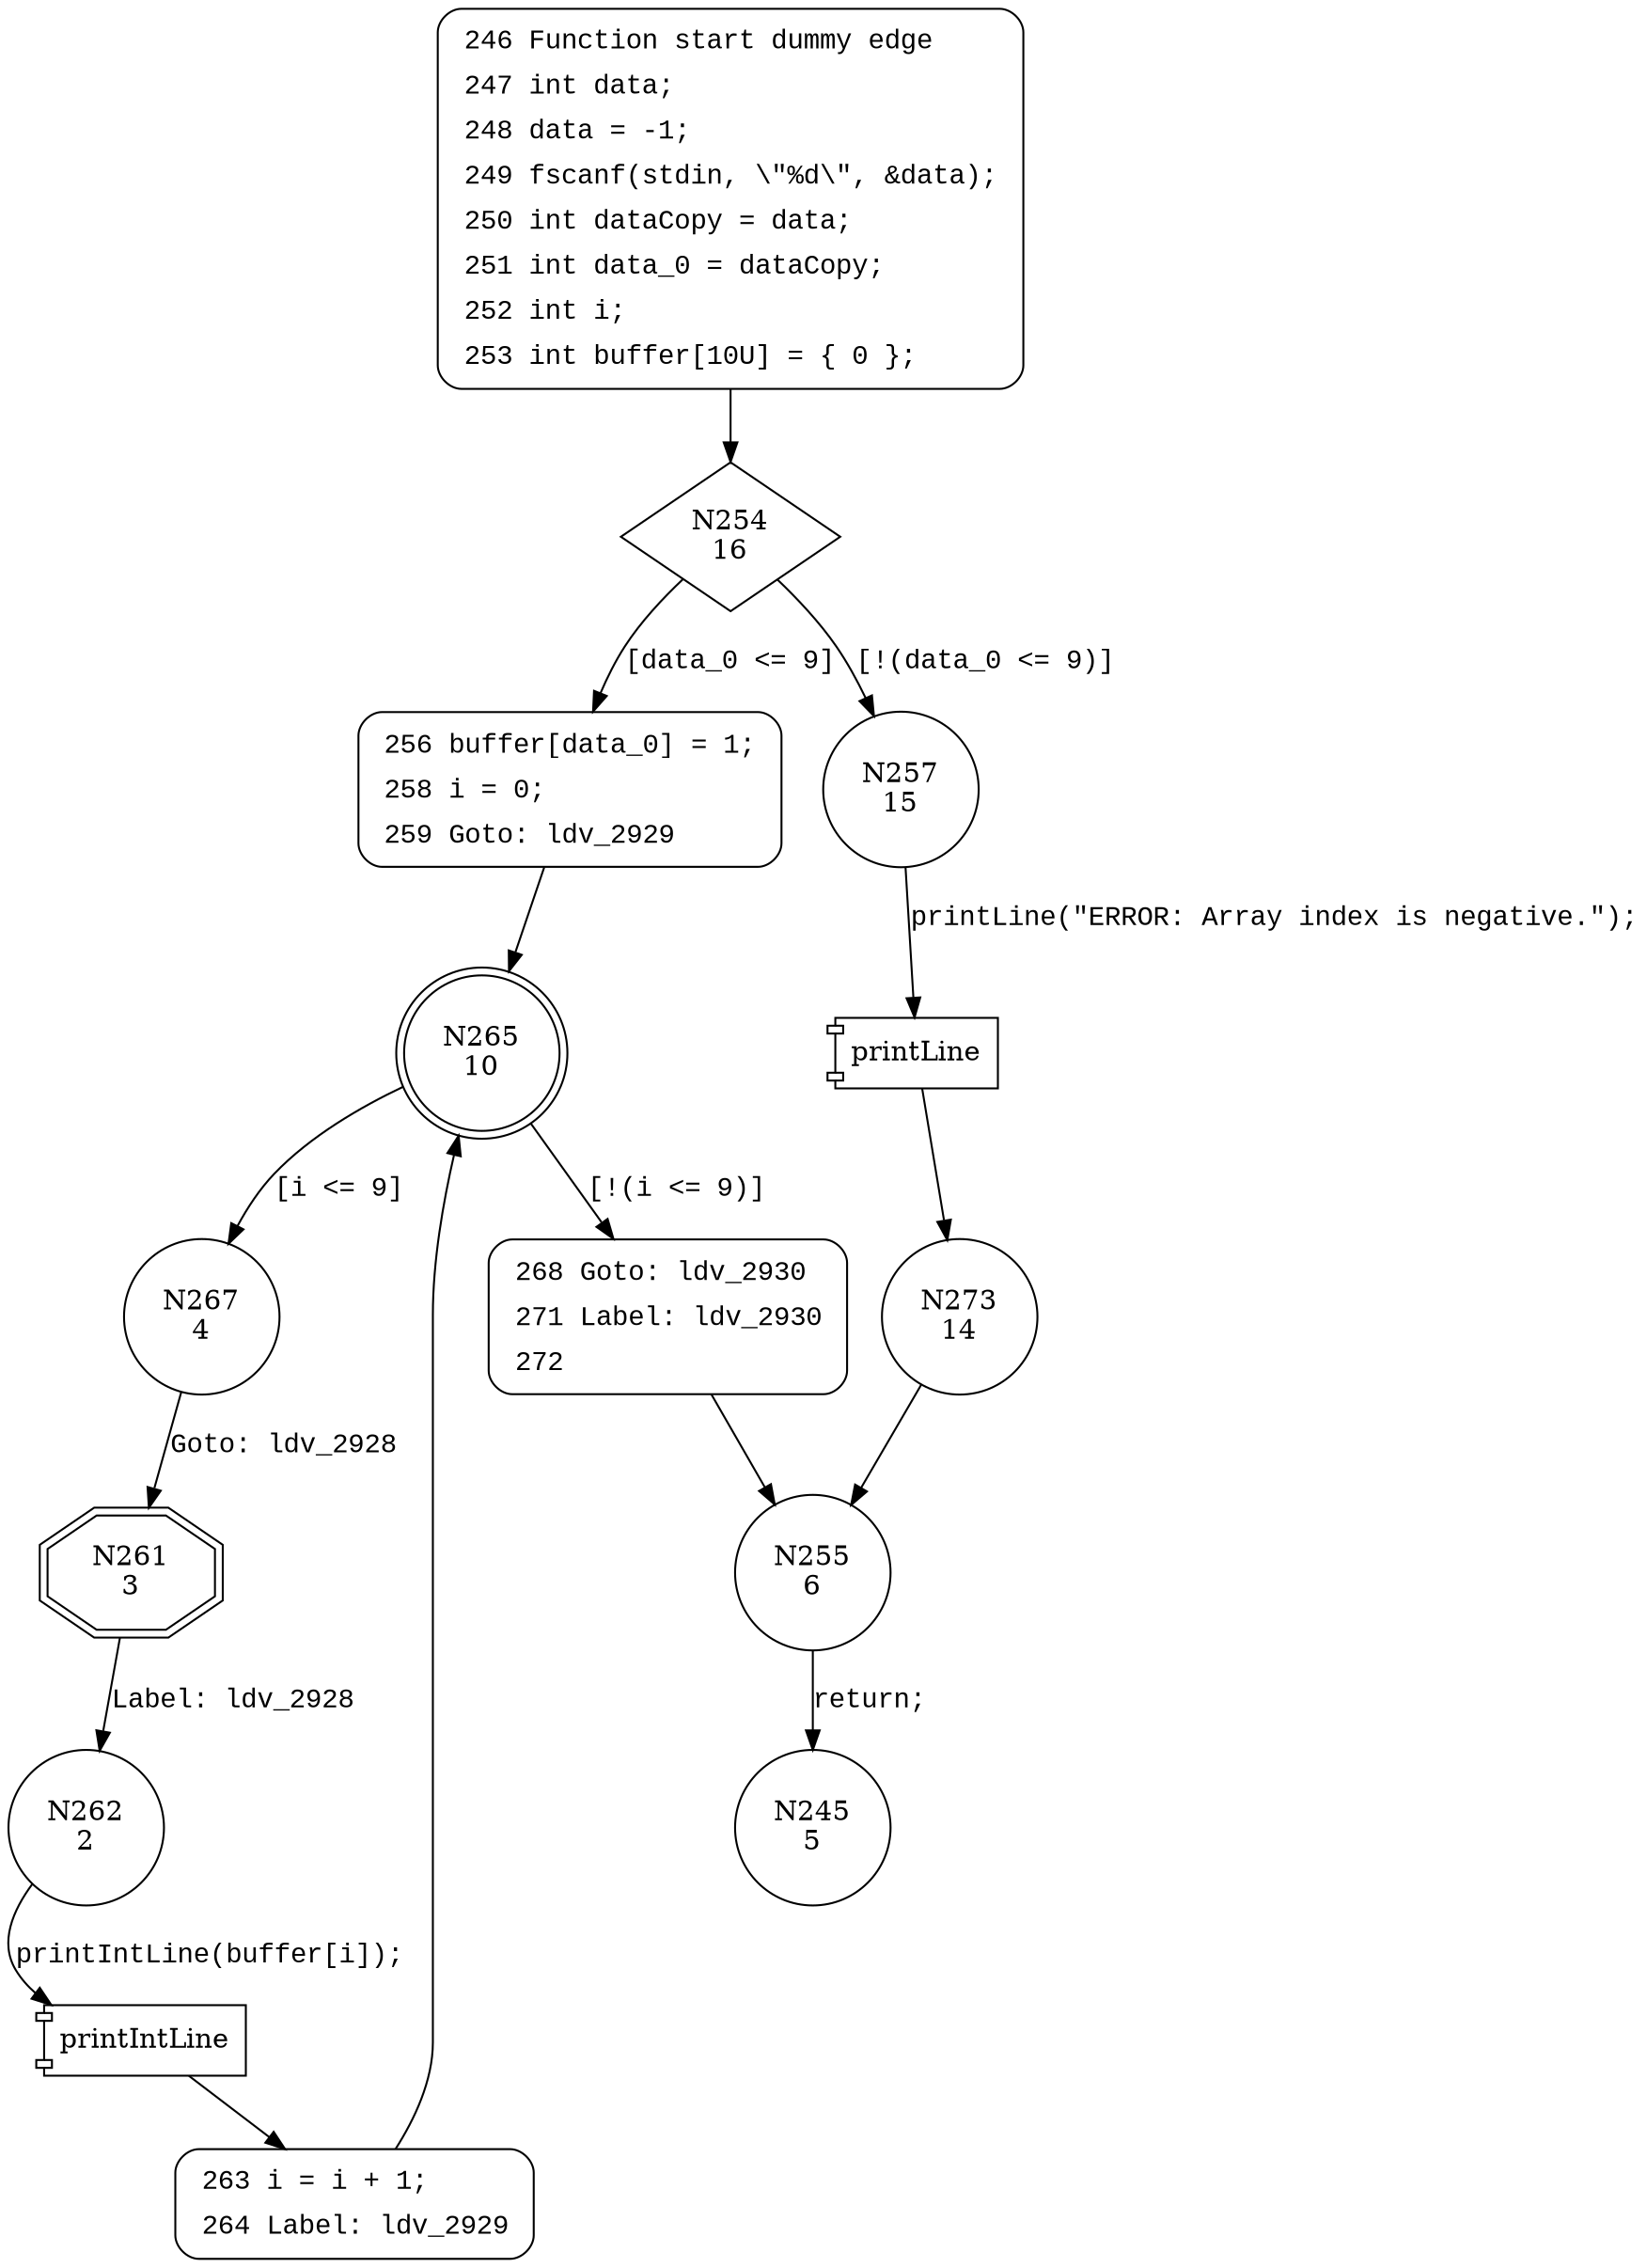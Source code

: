 digraph CWE124_Buffer_Underwrite__CWE839_fscanf_31_bad {
254 [shape="diamond" label="N254\n16"]
256 [shape="circle" label="N256\n13"]
257 [shape="circle" label="N257\n15"]
273 [shape="circle" label="N273\n14"]
255 [shape="circle" label="N255\n6"]
245 [shape="circle" label="N245\n5"]
265 [shape="doublecircle" label="N265\n10"]
267 [shape="circle" label="N267\n4"]
268 [shape="circle" label="N268\n9"]
261 [shape="doubleoctagon" label="N261\n3"]
262 [shape="circle" label="N262\n2"]
263 [shape="circle" label="N263\n1"]
246 [style="filled,bold" penwidth="1" fillcolor="white" fontname="Courier New" shape="Mrecord" label=<<table border="0" cellborder="0" cellpadding="3" bgcolor="white"><tr><td align="right">246</td><td align="left">Function start dummy edge</td></tr><tr><td align="right">247</td><td align="left">int data;</td></tr><tr><td align="right">248</td><td align="left">data = -1;</td></tr><tr><td align="right">249</td><td align="left">fscanf(stdin, \&quot;%d\&quot;, &amp;data);</td></tr><tr><td align="right">250</td><td align="left">int dataCopy = data;</td></tr><tr><td align="right">251</td><td align="left">int data_0 = dataCopy;</td></tr><tr><td align="right">252</td><td align="left">int i;</td></tr><tr><td align="right">253</td><td align="left">int buffer[10U] = &#123; 0 &#125;;</td></tr></table>>]
246 -> 254[label=""]
256 [style="filled,bold" penwidth="1" fillcolor="white" fontname="Courier New" shape="Mrecord" label=<<table border="0" cellborder="0" cellpadding="3" bgcolor="white"><tr><td align="right">256</td><td align="left">buffer[data_0] = 1;</td></tr><tr><td align="right">258</td><td align="left">i = 0;</td></tr><tr><td align="right">259</td><td align="left">Goto: ldv_2929</td></tr></table>>]
256 -> 265[label=""]
268 [style="filled,bold" penwidth="1" fillcolor="white" fontname="Courier New" shape="Mrecord" label=<<table border="0" cellborder="0" cellpadding="3" bgcolor="white"><tr><td align="right">268</td><td align="left">Goto: ldv_2930</td></tr><tr><td align="right">271</td><td align="left">Label: ldv_2930</td></tr><tr><td align="right">272</td><td align="left"></td></tr></table>>]
268 -> 255[label=""]
263 [style="filled,bold" penwidth="1" fillcolor="white" fontname="Courier New" shape="Mrecord" label=<<table border="0" cellborder="0" cellpadding="3" bgcolor="white"><tr><td align="right">263</td><td align="left">i = i + 1;</td></tr><tr><td align="right">264</td><td align="left">Label: ldv_2929</td></tr></table>>]
263 -> 265[label=""]
254 -> 256 [label="[data_0 <= 9]" fontname="Courier New"]
254 -> 257 [label="[!(data_0 <= 9)]" fontname="Courier New"]
100010 [shape="component" label="printLine"]
257 -> 100010 [label="printLine(\"ERROR: Array index is negative.\");" fontname="Courier New"]
100010 -> 273 [label="" fontname="Courier New"]
255 -> 245 [label="return;" fontname="Courier New"]
265 -> 267 [label="[i <= 9]" fontname="Courier New"]
265 -> 268 [label="[!(i <= 9)]" fontname="Courier New"]
267 -> 261 [label="Goto: ldv_2928" fontname="Courier New"]
261 -> 262 [label="Label: ldv_2928" fontname="Courier New"]
100011 [shape="component" label="printIntLine"]
262 -> 100011 [label="printIntLine(buffer[i]);" fontname="Courier New"]
100011 -> 263 [label="" fontname="Courier New"]
273 -> 255 [label="" fontname="Courier New"]
}
